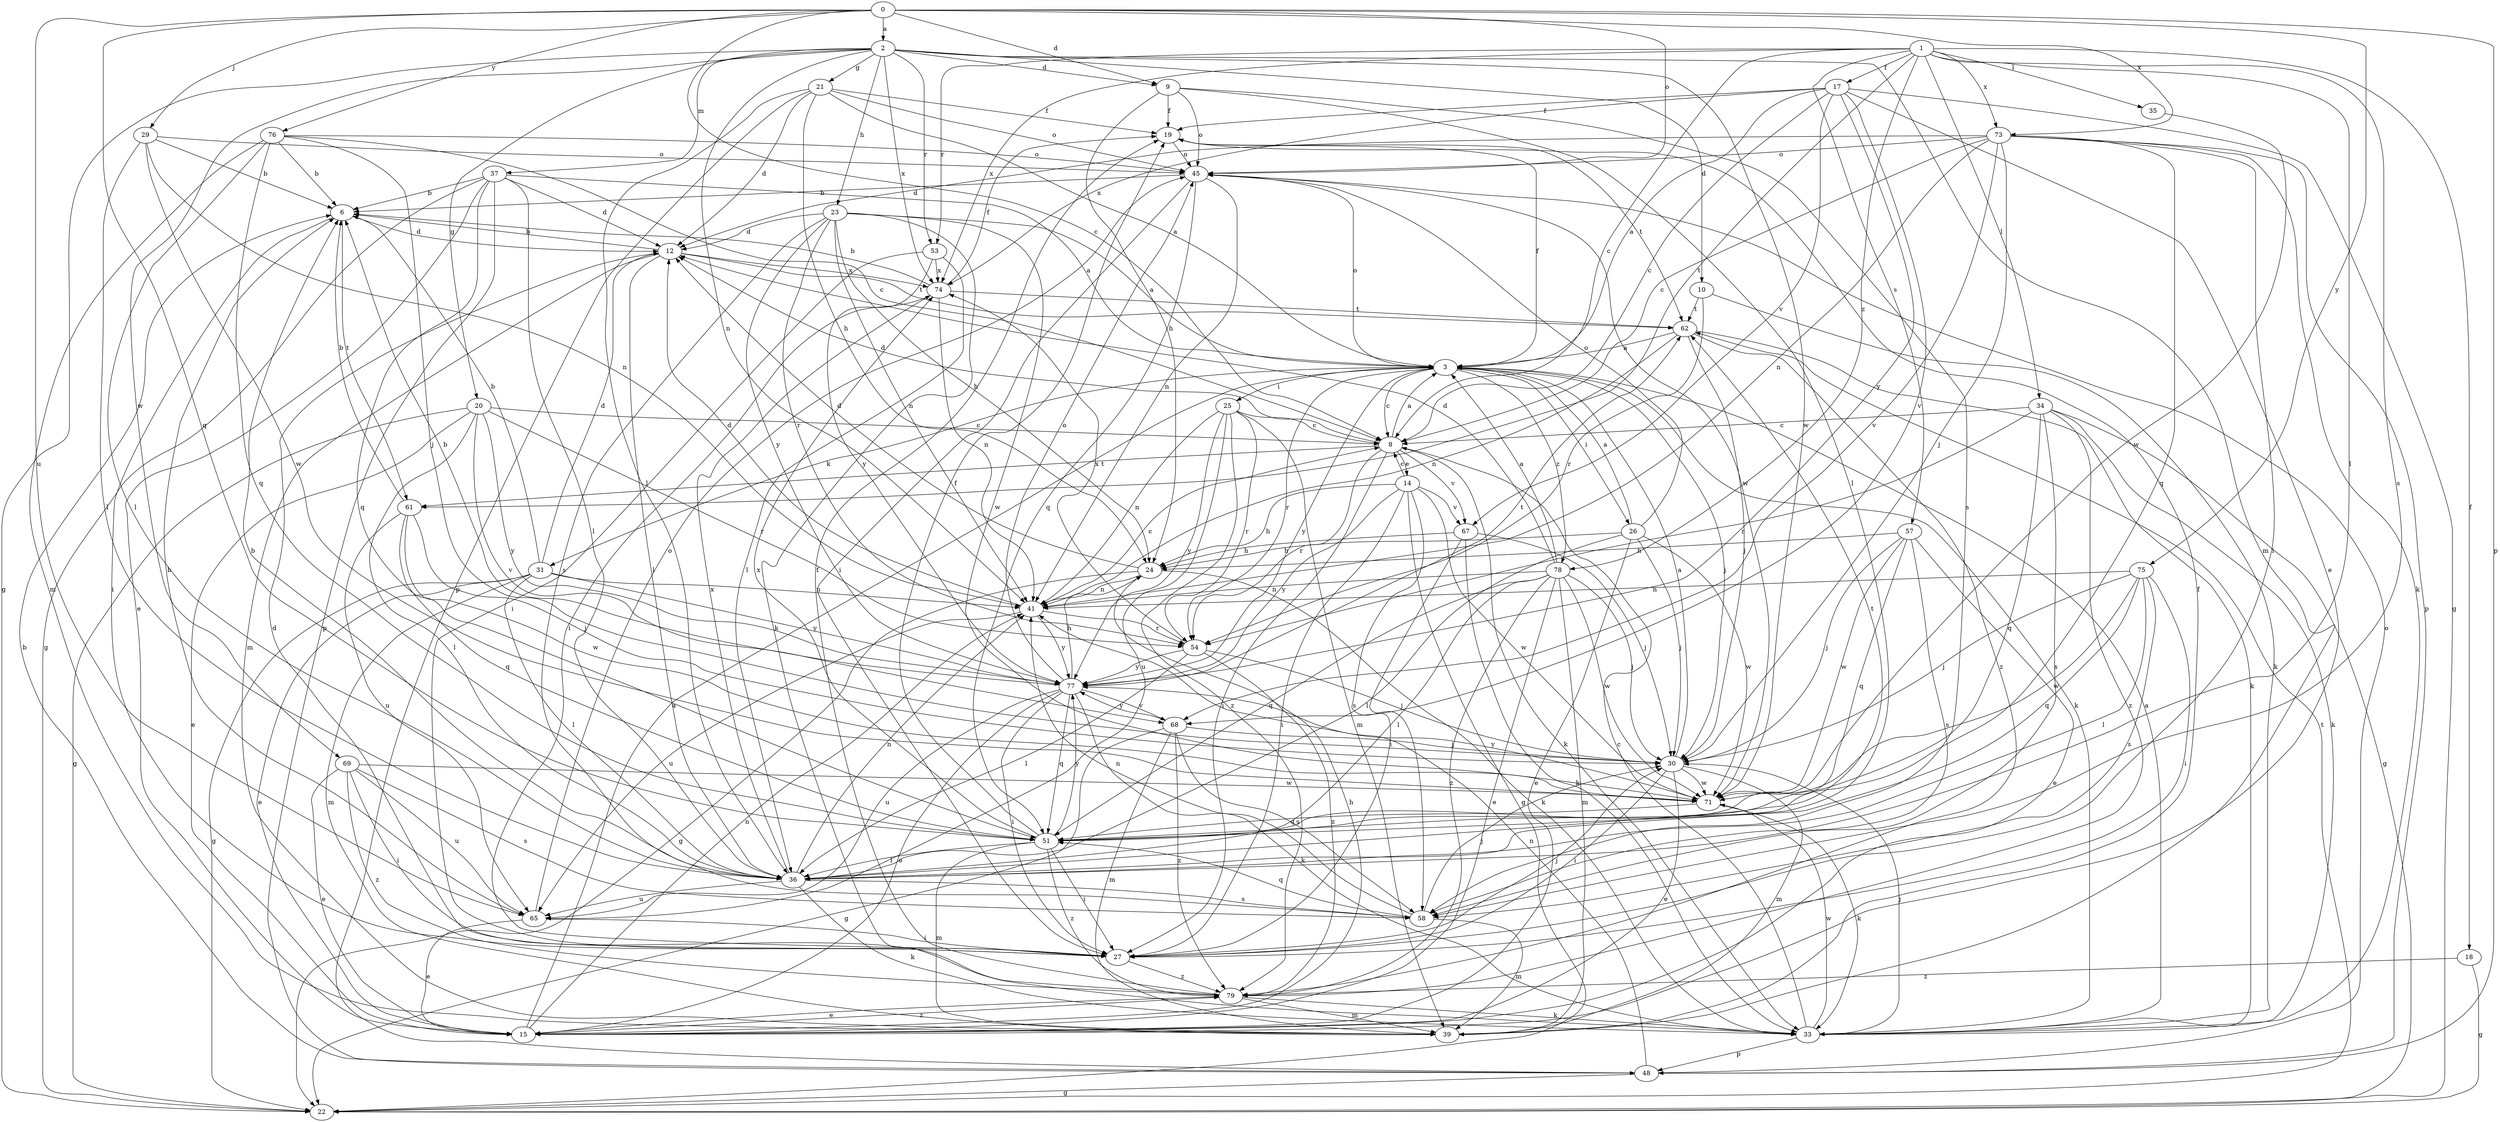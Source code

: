 strict digraph  {
0;
1;
2;
3;
6;
8;
9;
10;
12;
14;
15;
17;
18;
19;
20;
21;
22;
23;
24;
25;
26;
27;
29;
30;
31;
33;
34;
35;
36;
37;
39;
41;
45;
48;
51;
53;
54;
57;
58;
61;
62;
65;
67;
68;
69;
71;
73;
74;
75;
76;
77;
78;
79;
0 -> 2  [label=a];
0 -> 8  [label=c];
0 -> 9  [label=d];
0 -> 29  [label=j];
0 -> 45  [label=o];
0 -> 48  [label=p];
0 -> 51  [label=q];
0 -> 65  [label=u];
0 -> 73  [label=x];
0 -> 75  [label=y];
0 -> 76  [label=y];
1 -> 8  [label=c];
1 -> 17  [label=f];
1 -> 18  [label=f];
1 -> 34  [label=l];
1 -> 35  [label=l];
1 -> 36  [label=l];
1 -> 53  [label=r];
1 -> 57  [label=s];
1 -> 58  [label=s];
1 -> 61  [label=t];
1 -> 73  [label=x];
1 -> 74  [label=x];
1 -> 78  [label=z];
2 -> 9  [label=d];
2 -> 10  [label=d];
2 -> 20  [label=g];
2 -> 21  [label=g];
2 -> 22  [label=g];
2 -> 23  [label=h];
2 -> 37  [label=m];
2 -> 39  [label=m];
2 -> 41  [label=n];
2 -> 53  [label=r];
2 -> 69  [label=w];
2 -> 71  [label=w];
2 -> 74  [label=x];
3 -> 8  [label=c];
3 -> 19  [label=f];
3 -> 25  [label=i];
3 -> 26  [label=i];
3 -> 30  [label=j];
3 -> 31  [label=k];
3 -> 33  [label=k];
3 -> 45  [label=o];
3 -> 54  [label=r];
3 -> 77  [label=y];
3 -> 78  [label=z];
6 -> 12  [label=d];
6 -> 27  [label=i];
6 -> 61  [label=t];
8 -> 3  [label=a];
8 -> 12  [label=d];
8 -> 14  [label=e];
8 -> 27  [label=i];
8 -> 33  [label=k];
8 -> 54  [label=r];
8 -> 61  [label=t];
8 -> 67  [label=v];
9 -> 19  [label=f];
9 -> 24  [label=h];
9 -> 36  [label=l];
9 -> 45  [label=o];
9 -> 58  [label=s];
10 -> 33  [label=k];
10 -> 54  [label=r];
10 -> 62  [label=t];
12 -> 6  [label=b];
12 -> 36  [label=l];
12 -> 39  [label=m];
12 -> 62  [label=t];
12 -> 74  [label=x];
14 -> 8  [label=c];
14 -> 22  [label=g];
14 -> 24  [label=h];
14 -> 27  [label=i];
14 -> 58  [label=s];
14 -> 67  [label=v];
14 -> 71  [label=w];
14 -> 77  [label=y];
15 -> 3  [label=a];
15 -> 24  [label=h];
15 -> 41  [label=n];
15 -> 79  [label=z];
17 -> 3  [label=a];
17 -> 8  [label=c];
17 -> 15  [label=e];
17 -> 19  [label=f];
17 -> 22  [label=g];
17 -> 67  [label=v];
17 -> 68  [label=v];
17 -> 74  [label=x];
17 -> 77  [label=y];
18 -> 22  [label=g];
18 -> 79  [label=z];
19 -> 45  [label=o];
19 -> 62  [label=t];
20 -> 8  [label=c];
20 -> 15  [label=e];
20 -> 22  [label=g];
20 -> 36  [label=l];
20 -> 54  [label=r];
20 -> 68  [label=v];
20 -> 77  [label=y];
21 -> 3  [label=a];
21 -> 12  [label=d];
21 -> 19  [label=f];
21 -> 24  [label=h];
21 -> 36  [label=l];
21 -> 45  [label=o];
21 -> 48  [label=p];
22 -> 62  [label=t];
23 -> 3  [label=a];
23 -> 12  [label=d];
23 -> 24  [label=h];
23 -> 33  [label=k];
23 -> 41  [label=n];
23 -> 54  [label=r];
23 -> 58  [label=s];
23 -> 71  [label=w];
23 -> 77  [label=y];
24 -> 12  [label=d];
24 -> 22  [label=g];
24 -> 33  [label=k];
24 -> 41  [label=n];
25 -> 8  [label=c];
25 -> 39  [label=m];
25 -> 41  [label=n];
25 -> 54  [label=r];
25 -> 65  [label=u];
25 -> 77  [label=y];
25 -> 79  [label=z];
26 -> 3  [label=a];
26 -> 15  [label=e];
26 -> 24  [label=h];
26 -> 30  [label=j];
26 -> 36  [label=l];
26 -> 45  [label=o];
26 -> 71  [label=w];
27 -> 30  [label=j];
27 -> 79  [label=z];
29 -> 6  [label=b];
29 -> 36  [label=l];
29 -> 41  [label=n];
29 -> 45  [label=o];
29 -> 71  [label=w];
30 -> 3  [label=a];
30 -> 15  [label=e];
30 -> 27  [label=i];
30 -> 39  [label=m];
30 -> 71  [label=w];
31 -> 6  [label=b];
31 -> 12  [label=d];
31 -> 15  [label=e];
31 -> 22  [label=g];
31 -> 36  [label=l];
31 -> 39  [label=m];
31 -> 41  [label=n];
31 -> 77  [label=y];
33 -> 3  [label=a];
33 -> 8  [label=c];
33 -> 30  [label=j];
33 -> 48  [label=p];
33 -> 71  [label=w];
34 -> 8  [label=c];
34 -> 22  [label=g];
34 -> 33  [label=k];
34 -> 51  [label=q];
34 -> 54  [label=r];
34 -> 58  [label=s];
34 -> 79  [label=z];
35 -> 71  [label=w];
36 -> 6  [label=b];
36 -> 33  [label=k];
36 -> 41  [label=n];
36 -> 58  [label=s];
36 -> 62  [label=t];
36 -> 65  [label=u];
36 -> 74  [label=x];
37 -> 3  [label=a];
37 -> 6  [label=b];
37 -> 12  [label=d];
37 -> 15  [label=e];
37 -> 22  [label=g];
37 -> 36  [label=l];
37 -> 48  [label=p];
37 -> 51  [label=q];
39 -> 19  [label=f];
41 -> 8  [label=c];
41 -> 12  [label=d];
41 -> 54  [label=r];
41 -> 65  [label=u];
41 -> 77  [label=y];
45 -> 6  [label=b];
45 -> 27  [label=i];
45 -> 41  [label=n];
45 -> 51  [label=q];
45 -> 71  [label=w];
48 -> 6  [label=b];
48 -> 22  [label=g];
48 -> 41  [label=n];
48 -> 45  [label=o];
51 -> 19  [label=f];
51 -> 27  [label=i];
51 -> 36  [label=l];
51 -> 39  [label=m];
51 -> 74  [label=x];
51 -> 77  [label=y];
51 -> 79  [label=z];
53 -> 27  [label=i];
53 -> 36  [label=l];
53 -> 74  [label=x];
53 -> 77  [label=y];
54 -> 30  [label=j];
54 -> 36  [label=l];
54 -> 74  [label=x];
54 -> 77  [label=y];
54 -> 79  [label=z];
57 -> 15  [label=e];
57 -> 24  [label=h];
57 -> 30  [label=j];
57 -> 51  [label=q];
57 -> 58  [label=s];
57 -> 71  [label=w];
58 -> 30  [label=j];
58 -> 39  [label=m];
58 -> 41  [label=n];
58 -> 51  [label=q];
61 -> 6  [label=b];
61 -> 30  [label=j];
61 -> 51  [label=q];
61 -> 65  [label=u];
61 -> 71  [label=w];
62 -> 3  [label=a];
62 -> 30  [label=j];
62 -> 33  [label=k];
62 -> 41  [label=n];
62 -> 79  [label=z];
65 -> 6  [label=b];
65 -> 15  [label=e];
65 -> 27  [label=i];
65 -> 45  [label=o];
67 -> 24  [label=h];
67 -> 27  [label=i];
67 -> 30  [label=j];
67 -> 33  [label=k];
68 -> 22  [label=g];
68 -> 30  [label=j];
68 -> 39  [label=m];
68 -> 58  [label=s];
68 -> 77  [label=y];
68 -> 79  [label=z];
69 -> 15  [label=e];
69 -> 27  [label=i];
69 -> 58  [label=s];
69 -> 65  [label=u];
69 -> 71  [label=w];
69 -> 79  [label=z];
71 -> 33  [label=k];
71 -> 51  [label=q];
71 -> 77  [label=y];
73 -> 8  [label=c];
73 -> 12  [label=d];
73 -> 27  [label=i];
73 -> 30  [label=j];
73 -> 33  [label=k];
73 -> 41  [label=n];
73 -> 45  [label=o];
73 -> 48  [label=p];
73 -> 51  [label=q];
73 -> 68  [label=v];
74 -> 6  [label=b];
74 -> 19  [label=f];
74 -> 27  [label=i];
74 -> 41  [label=n];
74 -> 62  [label=t];
75 -> 27  [label=i];
75 -> 30  [label=j];
75 -> 36  [label=l];
75 -> 41  [label=n];
75 -> 51  [label=q];
75 -> 58  [label=s];
75 -> 71  [label=w];
76 -> 6  [label=b];
76 -> 8  [label=c];
76 -> 30  [label=j];
76 -> 36  [label=l];
76 -> 39  [label=m];
76 -> 45  [label=o];
76 -> 51  [label=q];
77 -> 6  [label=b];
77 -> 15  [label=e];
77 -> 24  [label=h];
77 -> 27  [label=i];
77 -> 33  [label=k];
77 -> 45  [label=o];
77 -> 51  [label=q];
77 -> 62  [label=t];
77 -> 65  [label=u];
77 -> 68  [label=v];
78 -> 3  [label=a];
78 -> 12  [label=d];
78 -> 15  [label=e];
78 -> 30  [label=j];
78 -> 36  [label=l];
78 -> 39  [label=m];
78 -> 41  [label=n];
78 -> 51  [label=q];
78 -> 71  [label=w];
78 -> 79  [label=z];
79 -> 12  [label=d];
79 -> 15  [label=e];
79 -> 19  [label=f];
79 -> 33  [label=k];
79 -> 39  [label=m];
}
